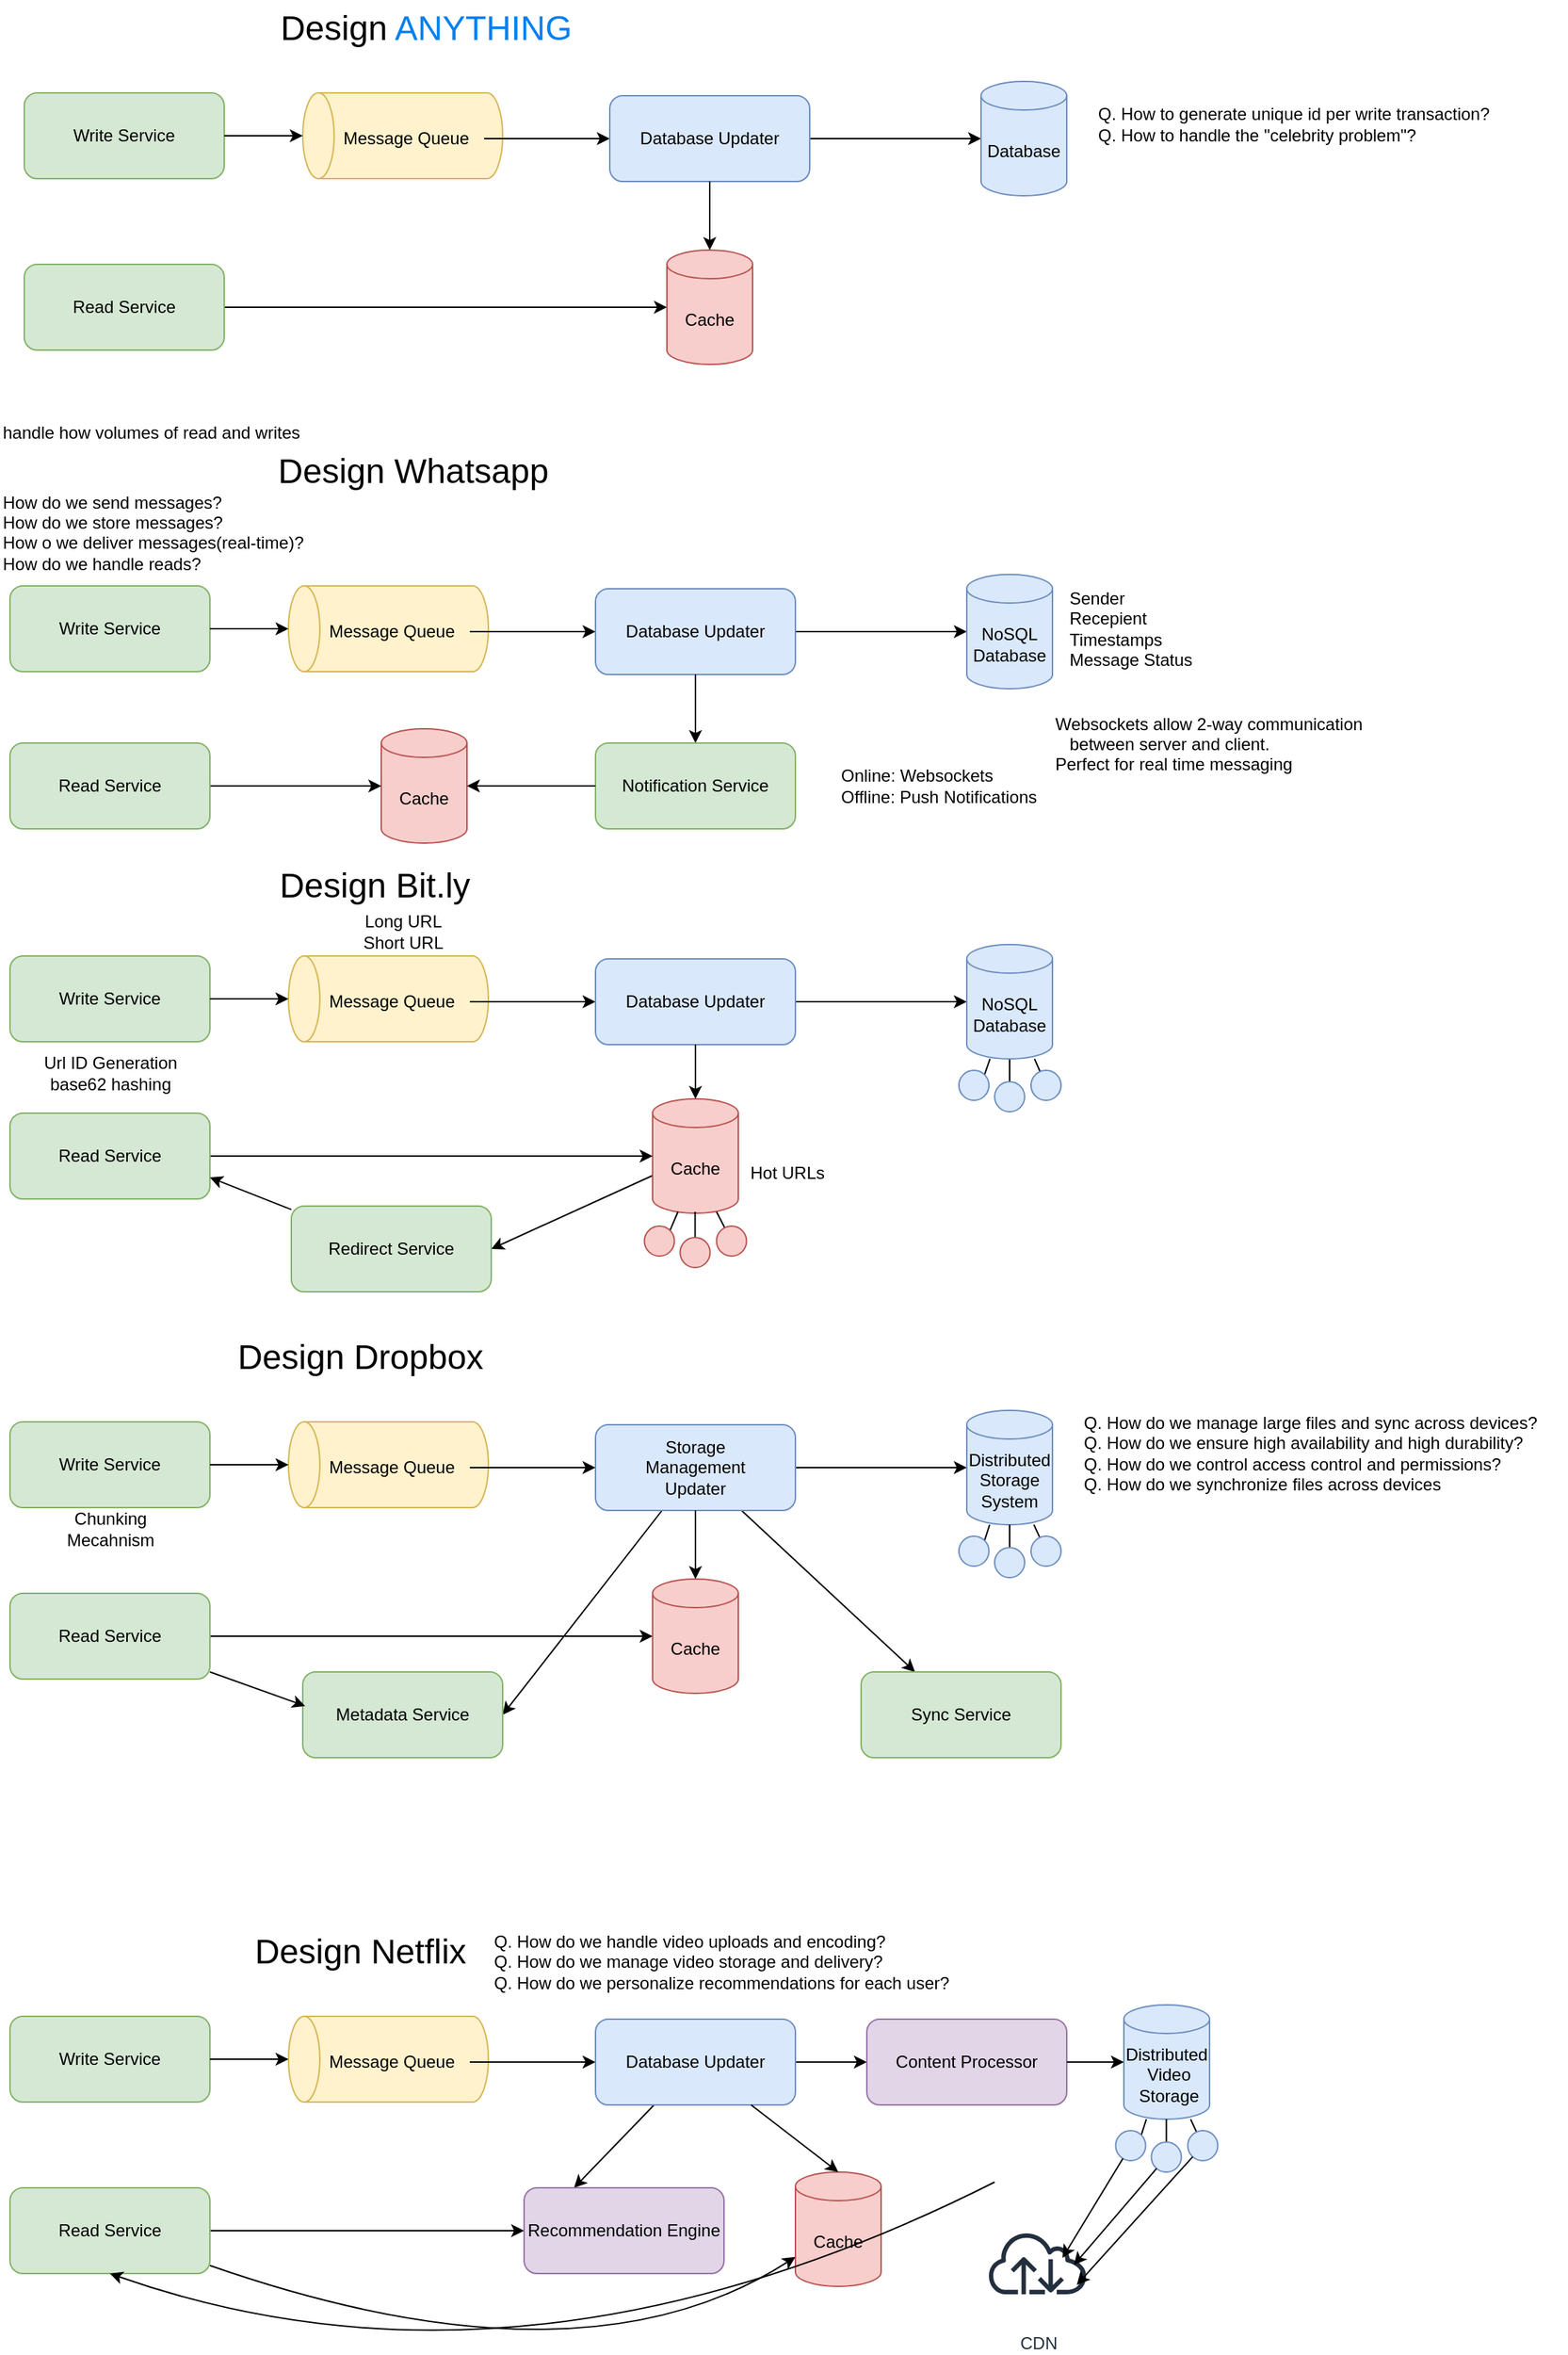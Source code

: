 <mxfile version="28.1.1">
  <diagram id="ZSuKhf0TKdE3VeI48JGF" name="Page-1">
    <mxGraphModel dx="1426" dy="794" grid="1" gridSize="10" guides="1" tooltips="1" connect="1" arrows="1" fold="1" page="1" pageScale="1" pageWidth="1100" pageHeight="850" math="0" shadow="0">
      <root>
        <mxCell id="0" />
        <mxCell id="1" parent="0" />
        <mxCell id="2" value="Write Service" style="rounded=1;whiteSpace=wrap;html=1;fillColor=#d5e8d4;strokeColor=#82b366;" parent="1" vertex="1">
          <mxGeometry x="20" y="65" width="140" height="60" as="geometry" />
        </mxCell>
        <mxCell id="3" value="&lt;font style=&quot;font-size: 24px;&quot;&gt;Design &lt;font style=&quot;color: rgb(0, 128, 240);&quot;&gt;ANYTHING&lt;/font&gt;&lt;/font&gt;" style="text;html=1;align=center;verticalAlign=middle;resizable=0;points=[];autosize=1;strokeColor=none;fillColor=none;" parent="1" vertex="1">
          <mxGeometry x="186" width="230" height="40" as="geometry" />
        </mxCell>
        <mxCell id="4" value="" style="shape=cylinder3;whiteSpace=wrap;html=1;boundedLbl=1;backgroundOutline=1;size=11;rotation=-90;textDirection=vertical-rl;fillColor=#fff2cc;strokeColor=#d6b656;" parent="1" vertex="1">
          <mxGeometry x="255" y="25" width="60" height="140" as="geometry" />
        </mxCell>
        <mxCell id="11" style="edgeStyle=none;html=1;" parent="1" source="5" target="6" edge="1">
          <mxGeometry relative="1" as="geometry" />
        </mxCell>
        <mxCell id="5" value="Message Queue" style="text;html=1;align=center;verticalAlign=middle;resizable=0;points=[];autosize=1;strokeColor=none;fillColor=none;" parent="1" vertex="1">
          <mxGeometry x="232" y="82" width="110" height="30" as="geometry" />
        </mxCell>
        <mxCell id="12" style="edgeStyle=none;html=1;" parent="1" source="6" target="7" edge="1">
          <mxGeometry relative="1" as="geometry" />
        </mxCell>
        <mxCell id="6" value="Database Updater" style="rounded=1;whiteSpace=wrap;html=1;fillColor=#dae8fc;strokeColor=#6c8ebf;" parent="1" vertex="1">
          <mxGeometry x="430" y="67" width="140" height="60" as="geometry" />
        </mxCell>
        <mxCell id="7" value="Database" style="shape=cylinder3;whiteSpace=wrap;html=1;boundedLbl=1;backgroundOutline=1;size=10;fillColor=#dae8fc;strokeColor=#6c8ebf;" parent="1" vertex="1">
          <mxGeometry x="690" y="57" width="60" height="80" as="geometry" />
        </mxCell>
        <mxCell id="14" style="edgeStyle=none;html=1;" parent="1" source="8" target="9" edge="1">
          <mxGeometry relative="1" as="geometry" />
        </mxCell>
        <mxCell id="8" value="Read Service" style="rounded=1;whiteSpace=wrap;html=1;fillColor=#d5e8d4;strokeColor=#82b366;" parent="1" vertex="1">
          <mxGeometry x="20" y="185" width="140" height="60" as="geometry" />
        </mxCell>
        <mxCell id="9" value="Cache" style="shape=cylinder3;whiteSpace=wrap;html=1;boundedLbl=1;backgroundOutline=1;size=10;fillColor=#f8cecc;strokeColor=#b85450;" parent="1" vertex="1">
          <mxGeometry x="470" y="175" width="60" height="80" as="geometry" />
        </mxCell>
        <mxCell id="10" style="edgeStyle=none;html=1;entryX=0.5;entryY=0;entryDx=0;entryDy=0;entryPerimeter=0;" parent="1" source="2" target="4" edge="1">
          <mxGeometry relative="1" as="geometry" />
        </mxCell>
        <mxCell id="13" style="edgeStyle=none;html=1;entryX=0.5;entryY=0;entryDx=0;entryDy=0;entryPerimeter=0;" parent="1" source="6" target="9" edge="1">
          <mxGeometry relative="1" as="geometry" />
        </mxCell>
        <mxCell id="15" value="&lt;font style=&quot;color: rgb(0, 0, 0);&quot;&gt;Q. How to generate unique id per write transaction?&lt;/font&gt;&lt;div&gt;&lt;font style=&quot;color: rgb(0, 0, 0);&quot;&gt;Q. How to handle the &quot;celebrity problem&quot;?&lt;/font&gt;&lt;/div&gt;" style="text;html=1;align=left;verticalAlign=middle;resizable=0;points=[];autosize=1;strokeColor=none;fillColor=none;" parent="1" vertex="1">
          <mxGeometry x="770" y="67" width="300" height="40" as="geometry" />
        </mxCell>
        <mxCell id="16" value="handle how volumes of read and writes" style="text;html=1;align=left;verticalAlign=middle;resizable=0;points=[];autosize=1;strokeColor=none;fillColor=none;" parent="1" vertex="1">
          <mxGeometry x="3" y="288" width="230" height="30" as="geometry" />
        </mxCell>
        <mxCell id="17" value="&lt;font style=&quot;font-size: 24px;&quot;&gt;Design Whatsapp&lt;/font&gt;" style="text;html=1;align=center;verticalAlign=middle;resizable=0;points=[];autosize=1;strokeColor=none;fillColor=none;" parent="1" vertex="1">
          <mxGeometry x="187" y="310" width="210" height="40" as="geometry" />
        </mxCell>
        <mxCell id="18" value="&lt;font style=&quot;color: rgb(0, 0, 0);&quot;&gt;How do we send messages?&lt;/font&gt;&lt;div&gt;&lt;font style=&quot;color: rgb(0, 0, 0);&quot;&gt;How do we store messages?&lt;/font&gt;&lt;/div&gt;&lt;div&gt;&lt;font style=&quot;color: rgb(0, 0, 0);&quot;&gt;How o we deliver messages(real-time)?&lt;/font&gt;&lt;/div&gt;&lt;div&gt;&lt;font style=&quot;color: rgb(0, 0, 0);&quot;&gt;How do we handle reads?&lt;/font&gt;&lt;/div&gt;&lt;div&gt;&lt;br&gt;&lt;/div&gt;" style="text;html=1;align=left;verticalAlign=middle;resizable=0;points=[];autosize=1;strokeColor=none;fillColor=none;" parent="1" vertex="1">
          <mxGeometry x="3" y="335" width="230" height="90" as="geometry" />
        </mxCell>
        <mxCell id="19" value="Write Service" style="rounded=1;whiteSpace=wrap;html=1;fillColor=#d5e8d4;strokeColor=#82b366;" parent="1" vertex="1">
          <mxGeometry x="10" y="410" width="140" height="60" as="geometry" />
        </mxCell>
        <mxCell id="20" value="" style="shape=cylinder3;whiteSpace=wrap;html=1;boundedLbl=1;backgroundOutline=1;size=11;rotation=-90;textDirection=vertical-rl;fillColor=#fff2cc;strokeColor=#d6b656;" parent="1" vertex="1">
          <mxGeometry x="245" y="370" width="60" height="140" as="geometry" />
        </mxCell>
        <mxCell id="21" style="edgeStyle=none;html=1;" parent="1" source="22" target="24" edge="1">
          <mxGeometry relative="1" as="geometry" />
        </mxCell>
        <mxCell id="22" value="Message Queue" style="text;html=1;align=center;verticalAlign=middle;resizable=0;points=[];autosize=1;strokeColor=none;fillColor=none;" parent="1" vertex="1">
          <mxGeometry x="222" y="427" width="110" height="30" as="geometry" />
        </mxCell>
        <mxCell id="23" style="edgeStyle=none;html=1;" parent="1" source="24" target="25" edge="1">
          <mxGeometry relative="1" as="geometry" />
        </mxCell>
        <mxCell id="24" value="Database Updater" style="rounded=1;whiteSpace=wrap;html=1;fillColor=#dae8fc;strokeColor=#6c8ebf;" parent="1" vertex="1">
          <mxGeometry x="420" y="412" width="140" height="60" as="geometry" />
        </mxCell>
        <mxCell id="25" value="NoSQL&lt;br&gt;Database" style="shape=cylinder3;whiteSpace=wrap;html=1;boundedLbl=1;backgroundOutline=1;size=10;fillColor=#dae8fc;strokeColor=#6c8ebf;" parent="1" vertex="1">
          <mxGeometry x="680" y="402" width="60" height="80" as="geometry" />
        </mxCell>
        <mxCell id="26" style="edgeStyle=none;html=1;entryX=0.5;entryY=0;entryDx=0;entryDy=0;entryPerimeter=0;" parent="1" source="19" target="20" edge="1">
          <mxGeometry relative="1" as="geometry" />
        </mxCell>
        <mxCell id="27" style="edgeStyle=none;html=1;entryX=0.5;entryY=0;entryDx=0;entryDy=0;entryPerimeter=0;" parent="1" source="24" edge="1">
          <mxGeometry relative="1" as="geometry">
            <mxPoint x="490" y="520" as="targetPoint" />
          </mxGeometry>
        </mxCell>
        <mxCell id="28" value="Sender&lt;br&gt;Recepient&lt;br&gt;Timestamps&lt;br&gt;Message Status" style="text;html=1;align=left;verticalAlign=middle;resizable=0;points=[];autosize=1;strokeColor=none;fillColor=none;" parent="1" vertex="1">
          <mxGeometry x="750" y="405" width="110" height="70" as="geometry" />
        </mxCell>
        <mxCell id="29" value="Notification Service" style="rounded=1;whiteSpace=wrap;html=1;fillColor=#d5e8d4;strokeColor=#82b366;" parent="1" vertex="1">
          <mxGeometry x="420" y="520" width="140" height="60" as="geometry" />
        </mxCell>
        <mxCell id="30" value="Online: Websockets&lt;br&gt;Offline: Push Notifications" style="text;html=1;align=left;verticalAlign=middle;resizable=0;points=[];autosize=1;strokeColor=none;fillColor=none;" parent="1" vertex="1">
          <mxGeometry x="590" y="530" width="160" height="40" as="geometry" />
        </mxCell>
        <mxCell id="31" value="&lt;font style=&quot;color: rgb(0, 0, 0);&quot;&gt;Websockets allow 2-way communication&amp;nbsp;&lt;/font&gt;&lt;div&gt;&lt;font style=&quot;color: rgb(0, 0, 0);&quot;&gt;&amp;nbsp; &amp;nbsp;between server and client.&lt;br&gt;Perfect for real time messaging&lt;/font&gt;&lt;div&gt;&lt;font style=&quot;color: rgb(0, 0, 0);&quot;&gt;&lt;br&gt;&lt;/font&gt;&lt;div&gt;&lt;br&gt;&lt;/div&gt;&lt;/div&gt;&lt;/div&gt;" style="text;html=1;align=left;verticalAlign=middle;resizable=0;points=[];autosize=1;strokeColor=none;fillColor=none;fontColor=#000000;" parent="1" vertex="1">
          <mxGeometry x="740" y="490" width="240" height="90" as="geometry" />
        </mxCell>
        <mxCell id="32" value="Cache" style="shape=cylinder3;whiteSpace=wrap;html=1;boundedLbl=1;backgroundOutline=1;size=10;fillColor=#f8cecc;strokeColor=#b85450;" parent="1" vertex="1">
          <mxGeometry x="270" y="510" width="60" height="80" as="geometry" />
        </mxCell>
        <mxCell id="34" style="edgeStyle=none;html=1;" parent="1" source="33" target="32" edge="1">
          <mxGeometry relative="1" as="geometry" />
        </mxCell>
        <mxCell id="33" value="Read Service" style="rounded=1;whiteSpace=wrap;html=1;fillColor=#d5e8d4;strokeColor=#82b366;" parent="1" vertex="1">
          <mxGeometry x="10" y="520" width="140" height="60" as="geometry" />
        </mxCell>
        <mxCell id="35" style="edgeStyle=none;html=1;entryX=1;entryY=0.5;entryDx=0;entryDy=0;entryPerimeter=0;" parent="1" source="29" target="32" edge="1">
          <mxGeometry relative="1" as="geometry" />
        </mxCell>
        <mxCell id="36" value="&lt;font style=&quot;font-size: 24px;&quot;&gt;Design Bit.ly&lt;/font&gt;" style="text;html=1;align=center;verticalAlign=middle;resizable=0;points=[];autosize=1;strokeColor=none;fillColor=none;" parent="1" vertex="1">
          <mxGeometry x="185" y="600" width="160" height="40" as="geometry" />
        </mxCell>
        <mxCell id="37" value="Write Service" style="rounded=1;whiteSpace=wrap;html=1;fillColor=#d5e8d4;strokeColor=#82b366;" parent="1" vertex="1">
          <mxGeometry x="10" y="669" width="140" height="60" as="geometry" />
        </mxCell>
        <mxCell id="38" value="" style="shape=cylinder3;whiteSpace=wrap;html=1;boundedLbl=1;backgroundOutline=1;size=11;rotation=-90;textDirection=vertical-rl;fillColor=#fff2cc;strokeColor=#d6b656;" parent="1" vertex="1">
          <mxGeometry x="245" y="629" width="60" height="140" as="geometry" />
        </mxCell>
        <mxCell id="39" style="edgeStyle=none;html=1;" parent="1" source="40" target="42" edge="1">
          <mxGeometry relative="1" as="geometry" />
        </mxCell>
        <mxCell id="40" value="Message Queue" style="text;html=1;align=center;verticalAlign=middle;resizable=0;points=[];autosize=1;strokeColor=none;fillColor=none;" parent="1" vertex="1">
          <mxGeometry x="222" y="686" width="110" height="30" as="geometry" />
        </mxCell>
        <mxCell id="41" style="edgeStyle=none;html=1;" parent="1" source="42" target="43" edge="1">
          <mxGeometry relative="1" as="geometry" />
        </mxCell>
        <mxCell id="42" value="Database Updater" style="rounded=1;whiteSpace=wrap;html=1;fillColor=#dae8fc;strokeColor=#6c8ebf;" parent="1" vertex="1">
          <mxGeometry x="420" y="671" width="140" height="60" as="geometry" />
        </mxCell>
        <mxCell id="62" style="edgeStyle=none;html=1;entryX=1;entryY=0;entryDx=0;entryDy=0;endArrow=none;endFill=0;" parent="1" source="43" target="59" edge="1">
          <mxGeometry relative="1" as="geometry" />
        </mxCell>
        <mxCell id="64" style="edgeStyle=none;html=1;endArrow=none;endFill=0;" parent="1" source="43" target="61" edge="1">
          <mxGeometry relative="1" as="geometry" />
        </mxCell>
        <mxCell id="65" style="edgeStyle=none;html=1;endArrow=none;endFill=0;" parent="1" source="43" target="60" edge="1">
          <mxGeometry relative="1" as="geometry" />
        </mxCell>
        <mxCell id="43" value="NoSQL&lt;br&gt;Database" style="shape=cylinder3;whiteSpace=wrap;html=1;boundedLbl=1;backgroundOutline=1;size=10;fillColor=#dae8fc;strokeColor=#6c8ebf;" parent="1" vertex="1">
          <mxGeometry x="680" y="661" width="60" height="80" as="geometry" />
        </mxCell>
        <mxCell id="44" style="edgeStyle=none;html=1;entryX=0.5;entryY=0;entryDx=0;entryDy=0;entryPerimeter=0;" parent="1" source="37" target="38" edge="1">
          <mxGeometry relative="1" as="geometry" />
        </mxCell>
        <mxCell id="75" style="edgeStyle=none;html=1;entryX=1;entryY=0.5;entryDx=0;entryDy=0;" parent="1" source="50" target="74" edge="1">
          <mxGeometry relative="1" as="geometry" />
        </mxCell>
        <mxCell id="50" value="Cache" style="shape=cylinder3;whiteSpace=wrap;html=1;boundedLbl=1;backgroundOutline=1;size=10;fillColor=#f8cecc;strokeColor=#b85450;" parent="1" vertex="1">
          <mxGeometry x="460" y="769" width="60" height="80" as="geometry" />
        </mxCell>
        <mxCell id="51" style="edgeStyle=none;html=1;" parent="1" source="52" target="50" edge="1">
          <mxGeometry relative="1" as="geometry" />
        </mxCell>
        <mxCell id="52" value="Read Service" style="rounded=1;whiteSpace=wrap;html=1;fillColor=#d5e8d4;strokeColor=#82b366;" parent="1" vertex="1">
          <mxGeometry x="10" y="779" width="140" height="60" as="geometry" />
        </mxCell>
        <mxCell id="55" value="Url ID Generation&lt;br&gt;base62 hashing" style="text;html=1;align=center;verticalAlign=middle;resizable=0;points=[];autosize=1;strokeColor=none;fillColor=none;" parent="1" vertex="1">
          <mxGeometry x="20" y="731" width="120" height="40" as="geometry" />
        </mxCell>
        <mxCell id="56" value="Long URL &lt;br&gt;Short URL" style="text;html=1;align=center;verticalAlign=middle;resizable=0;points=[];autosize=1;strokeColor=none;fillColor=none;" parent="1" vertex="1">
          <mxGeometry x="245" y="632" width="80" height="40" as="geometry" />
        </mxCell>
        <mxCell id="57" style="edgeStyle=none;html=1;entryX=0.5;entryY=0;entryDx=0;entryDy=0;entryPerimeter=0;" parent="1" source="42" target="50" edge="1">
          <mxGeometry relative="1" as="geometry" />
        </mxCell>
        <mxCell id="58" value="Hot URLs&lt;div&gt;&lt;br&gt;&lt;/div&gt;" style="text;html=1;align=center;verticalAlign=middle;resizable=0;points=[];autosize=1;strokeColor=none;fillColor=none;" parent="1" vertex="1">
          <mxGeometry x="514" y="808" width="80" height="40" as="geometry" />
        </mxCell>
        <mxCell id="59" value="" style="ellipse;whiteSpace=wrap;html=1;aspect=fixed;fillColor=#dae8fc;strokeColor=#6c8ebf;" parent="1" vertex="1">
          <mxGeometry x="674.5" y="749" width="21" height="21" as="geometry" />
        </mxCell>
        <mxCell id="60" value="" style="ellipse;whiteSpace=wrap;html=1;aspect=fixed;fillColor=#dae8fc;strokeColor=#6c8ebf;" parent="1" vertex="1">
          <mxGeometry x="725" y="749" width="21" height="21" as="geometry" />
        </mxCell>
        <mxCell id="61" value="" style="ellipse;whiteSpace=wrap;html=1;aspect=fixed;fillColor=#dae8fc;strokeColor=#6c8ebf;" parent="1" vertex="1">
          <mxGeometry x="699.5" y="757" width="21" height="21" as="geometry" />
        </mxCell>
        <mxCell id="68" style="edgeStyle=none;html=1;entryX=1;entryY=0;entryDx=0;entryDy=0;endArrow=none;endFill=0;" parent="1" target="71" edge="1">
          <mxGeometry relative="1" as="geometry">
            <mxPoint x="477.75" y="848" as="sourcePoint" />
          </mxGeometry>
        </mxCell>
        <mxCell id="69" style="edgeStyle=none;html=1;endArrow=none;endFill=0;" parent="1" target="73" edge="1">
          <mxGeometry relative="1" as="geometry">
            <mxPoint x="489.75" y="848" as="sourcePoint" />
          </mxGeometry>
        </mxCell>
        <mxCell id="70" style="edgeStyle=none;html=1;endArrow=none;endFill=0;" parent="1" target="72" edge="1">
          <mxGeometry relative="1" as="geometry">
            <mxPoint x="504.75" y="848" as="sourcePoint" />
          </mxGeometry>
        </mxCell>
        <mxCell id="71" value="" style="ellipse;whiteSpace=wrap;html=1;aspect=fixed;fillColor=#f8cecc;strokeColor=#b85450;" parent="1" vertex="1">
          <mxGeometry x="454.25" y="858" width="21" height="21" as="geometry" />
        </mxCell>
        <mxCell id="72" value="" style="ellipse;whiteSpace=wrap;html=1;aspect=fixed;fillColor=#f8cecc;strokeColor=#b85450;" parent="1" vertex="1">
          <mxGeometry x="504.75" y="858" width="21" height="21" as="geometry" />
        </mxCell>
        <mxCell id="73" value="" style="ellipse;whiteSpace=wrap;html=1;aspect=fixed;fillColor=#f8cecc;strokeColor=#b85450;" parent="1" vertex="1">
          <mxGeometry x="479.25" y="866" width="21" height="21" as="geometry" />
        </mxCell>
        <mxCell id="76" style="edgeStyle=none;html=1;entryX=1;entryY=0.75;entryDx=0;entryDy=0;" parent="1" source="74" target="52" edge="1">
          <mxGeometry relative="1" as="geometry" />
        </mxCell>
        <mxCell id="74" value="Redirect Service" style="rounded=1;whiteSpace=wrap;html=1;fillColor=#d5e8d4;strokeColor=#82b366;" parent="1" vertex="1">
          <mxGeometry x="207" y="844" width="140" height="60" as="geometry" />
        </mxCell>
        <mxCell id="77" value="Write Service" style="rounded=1;whiteSpace=wrap;html=1;fillColor=#d5e8d4;strokeColor=#82b366;" parent="1" vertex="1">
          <mxGeometry x="10" y="995" width="140" height="60" as="geometry" />
        </mxCell>
        <mxCell id="78" value="&lt;font style=&quot;font-size: 24px;&quot;&gt;Design Dropbox&lt;/font&gt;" style="text;html=1;align=center;verticalAlign=middle;resizable=0;points=[];autosize=1;strokeColor=none;fillColor=none;" parent="1" vertex="1">
          <mxGeometry x="155" y="930" width="200" height="40" as="geometry" />
        </mxCell>
        <mxCell id="79" value="" style="shape=cylinder3;whiteSpace=wrap;html=1;boundedLbl=1;backgroundOutline=1;size=11;rotation=-90;textDirection=vertical-rl;fillColor=#fff2cc;strokeColor=#d6b656;" parent="1" vertex="1">
          <mxGeometry x="245" y="955" width="60" height="140" as="geometry" />
        </mxCell>
        <mxCell id="80" style="edgeStyle=none;html=1;" parent="1" source="81" target="83" edge="1">
          <mxGeometry relative="1" as="geometry" />
        </mxCell>
        <mxCell id="81" value="Message Queue" style="text;html=1;align=center;verticalAlign=middle;resizable=0;points=[];autosize=1;strokeColor=none;fillColor=none;" parent="1" vertex="1">
          <mxGeometry x="222" y="1012" width="110" height="30" as="geometry" />
        </mxCell>
        <mxCell id="82" style="edgeStyle=none;html=1;" parent="1" source="83" target="84" edge="1">
          <mxGeometry relative="1" as="geometry" />
        </mxCell>
        <mxCell id="100" style="edgeStyle=none;html=1;entryX=1;entryY=0.5;entryDx=0;entryDy=0;" parent="1" source="83" target="98" edge="1">
          <mxGeometry relative="1" as="geometry" />
        </mxCell>
        <mxCell id="102" style="edgeStyle=none;html=1;" parent="1" source="83" target="101" edge="1">
          <mxGeometry relative="1" as="geometry" />
        </mxCell>
        <mxCell id="83" value="Storage &lt;br&gt;Management &lt;br&gt;Updater" style="rounded=1;whiteSpace=wrap;html=1;fillColor=#dae8fc;strokeColor=#6c8ebf;" parent="1" vertex="1">
          <mxGeometry x="420" y="997" width="140" height="60" as="geometry" />
        </mxCell>
        <mxCell id="84" value="Distributed Storage System" style="shape=cylinder3;whiteSpace=wrap;html=1;boundedLbl=1;backgroundOutline=1;size=10;fillColor=#dae8fc;strokeColor=#6c8ebf;" parent="1" vertex="1">
          <mxGeometry x="680" y="987" width="60" height="80" as="geometry" />
        </mxCell>
        <mxCell id="85" style="edgeStyle=none;html=1;" parent="1" source="86" target="87" edge="1">
          <mxGeometry relative="1" as="geometry" />
        </mxCell>
        <mxCell id="86" value="Read Service" style="rounded=1;whiteSpace=wrap;html=1;fillColor=#d5e8d4;strokeColor=#82b366;" parent="1" vertex="1">
          <mxGeometry x="10" y="1115" width="140" height="60" as="geometry" />
        </mxCell>
        <mxCell id="87" value="Cache" style="shape=cylinder3;whiteSpace=wrap;html=1;boundedLbl=1;backgroundOutline=1;size=10;fillColor=#f8cecc;strokeColor=#b85450;" parent="1" vertex="1">
          <mxGeometry x="460" y="1105" width="60" height="80" as="geometry" />
        </mxCell>
        <mxCell id="88" style="edgeStyle=none;html=1;entryX=0.5;entryY=0;entryDx=0;entryDy=0;entryPerimeter=0;" parent="1" source="77" target="79" edge="1">
          <mxGeometry relative="1" as="geometry" />
        </mxCell>
        <mxCell id="89" style="edgeStyle=none;html=1;entryX=0.5;entryY=0;entryDx=0;entryDy=0;entryPerimeter=0;" parent="1" source="83" target="87" edge="1">
          <mxGeometry relative="1" as="geometry" />
        </mxCell>
        <mxCell id="90" value="&lt;font style=&quot;color: rgb(0, 0, 0);&quot;&gt;Q. How do we manage large files and sync across devices?&lt;/font&gt;&lt;div&gt;&lt;font style=&quot;color: rgb(0, 0, 0);&quot;&gt;Q. How do we ensure high availability and high durability?&lt;br&gt;Q. How do we control access control and permissions?&lt;br&gt;Q. How do we synchronize files across devices&lt;/font&gt;&lt;/div&gt;" style="text;html=1;align=left;verticalAlign=middle;resizable=0;points=[];autosize=1;strokeColor=none;fillColor=none;" parent="1" vertex="1">
          <mxGeometry x="760" y="982" width="340" height="70" as="geometry" />
        </mxCell>
        <mxCell id="91" value="Chunking &lt;br&gt;Mecahnism" style="text;html=1;align=center;verticalAlign=middle;resizable=0;points=[];autosize=1;strokeColor=none;fillColor=none;" parent="1" vertex="1">
          <mxGeometry x="40" y="1050" width="80" height="40" as="geometry" />
        </mxCell>
        <mxCell id="92" style="edgeStyle=none;html=1;entryX=1;entryY=0;entryDx=0;entryDy=0;endArrow=none;endFill=0;" parent="1" target="95" edge="1">
          <mxGeometry relative="1" as="geometry">
            <mxPoint x="696" y="1067" as="sourcePoint" />
          </mxGeometry>
        </mxCell>
        <mxCell id="93" style="edgeStyle=none;html=1;endArrow=none;endFill=0;" parent="1" target="97" edge="1">
          <mxGeometry relative="1" as="geometry">
            <mxPoint x="710" y="1067" as="sourcePoint" />
          </mxGeometry>
        </mxCell>
        <mxCell id="94" style="edgeStyle=none;html=1;endArrow=none;endFill=0;" parent="1" target="96" edge="1">
          <mxGeometry relative="1" as="geometry">
            <mxPoint x="727" y="1067" as="sourcePoint" />
          </mxGeometry>
        </mxCell>
        <mxCell id="95" value="" style="ellipse;whiteSpace=wrap;html=1;aspect=fixed;fillColor=#dae8fc;strokeColor=#6c8ebf;" parent="1" vertex="1">
          <mxGeometry x="674.5" y="1075" width="21" height="21" as="geometry" />
        </mxCell>
        <mxCell id="96" value="" style="ellipse;whiteSpace=wrap;html=1;aspect=fixed;fillColor=#dae8fc;strokeColor=#6c8ebf;" parent="1" vertex="1">
          <mxGeometry x="725" y="1075" width="21" height="21" as="geometry" />
        </mxCell>
        <mxCell id="97" value="" style="ellipse;whiteSpace=wrap;html=1;aspect=fixed;fillColor=#dae8fc;strokeColor=#6c8ebf;" parent="1" vertex="1">
          <mxGeometry x="699.5" y="1083" width="21" height="21" as="geometry" />
        </mxCell>
        <mxCell id="98" value="Metadata Service" style="rounded=1;whiteSpace=wrap;html=1;fillColor=#d5e8d4;strokeColor=#82b366;" parent="1" vertex="1">
          <mxGeometry x="215" y="1170" width="140" height="60" as="geometry" />
        </mxCell>
        <mxCell id="99" style="edgeStyle=none;html=1;entryX=0.012;entryY=0.397;entryDx=0;entryDy=0;entryPerimeter=0;" parent="1" source="86" target="98" edge="1">
          <mxGeometry relative="1" as="geometry" />
        </mxCell>
        <mxCell id="101" value="Sync Service" style="rounded=1;whiteSpace=wrap;html=1;fillColor=#d5e8d4;strokeColor=#82b366;" parent="1" vertex="1">
          <mxGeometry x="606" y="1170" width="140" height="60" as="geometry" />
        </mxCell>
        <mxCell id="103" value="Write Service" style="rounded=1;whiteSpace=wrap;html=1;fillColor=#d5e8d4;strokeColor=#82b366;" parent="1" vertex="1">
          <mxGeometry x="10" y="1411" width="140" height="60" as="geometry" />
        </mxCell>
        <mxCell id="104" value="&lt;font style=&quot;font-size: 24px;&quot;&gt;Design Netflix&lt;/font&gt;" style="text;html=1;align=center;verticalAlign=middle;resizable=0;points=[];autosize=1;strokeColor=none;fillColor=none;" parent="1" vertex="1">
          <mxGeometry x="170" y="1346" width="170" height="40" as="geometry" />
        </mxCell>
        <mxCell id="105" value="" style="shape=cylinder3;whiteSpace=wrap;html=1;boundedLbl=1;backgroundOutline=1;size=11;rotation=-90;textDirection=vertical-rl;fillColor=#fff2cc;strokeColor=#d6b656;" parent="1" vertex="1">
          <mxGeometry x="245" y="1371" width="60" height="140" as="geometry" />
        </mxCell>
        <mxCell id="106" style="edgeStyle=none;html=1;" parent="1" source="107" target="109" edge="1">
          <mxGeometry relative="1" as="geometry" />
        </mxCell>
        <mxCell id="107" value="Message Queue" style="text;html=1;align=center;verticalAlign=middle;resizable=0;points=[];autosize=1;strokeColor=none;fillColor=none;" parent="1" vertex="1">
          <mxGeometry x="222" y="1428" width="110" height="30" as="geometry" />
        </mxCell>
        <mxCell id="118" style="edgeStyle=none;html=1;" parent="1" source="109" target="117" edge="1">
          <mxGeometry relative="1" as="geometry" />
        </mxCell>
        <mxCell id="132" style="edgeStyle=none;html=1;entryX=0.25;entryY=0;entryDx=0;entryDy=0;" parent="1" source="109" target="130" edge="1">
          <mxGeometry relative="1" as="geometry" />
        </mxCell>
        <mxCell id="109" value="Database Updater" style="rounded=1;whiteSpace=wrap;html=1;fillColor=#dae8fc;strokeColor=#6c8ebf;" parent="1" vertex="1">
          <mxGeometry x="420" y="1413" width="140" height="60" as="geometry" />
        </mxCell>
        <mxCell id="110" value="Distributed&lt;br&gt;&amp;nbsp;Video&lt;br&gt;&amp;nbsp;Storage" style="shape=cylinder3;whiteSpace=wrap;html=1;boundedLbl=1;backgroundOutline=1;size=10;fillColor=#dae8fc;strokeColor=#6c8ebf;" parent="1" vertex="1">
          <mxGeometry x="790" y="1403" width="60" height="80" as="geometry" />
        </mxCell>
        <mxCell id="131" style="edgeStyle=none;html=1;" parent="1" source="112" target="130" edge="1">
          <mxGeometry relative="1" as="geometry" />
        </mxCell>
        <mxCell id="138" style="edgeStyle=none;html=1;rounded=0;curved=1;" parent="1" source="112" target="113" edge="1">
          <mxGeometry relative="1" as="geometry">
            <Array as="points">
              <mxPoint x="410" y="1676" />
            </Array>
          </mxGeometry>
        </mxCell>
        <mxCell id="112" value="Read Service" style="rounded=1;whiteSpace=wrap;html=1;fillColor=#d5e8d4;strokeColor=#82b366;" parent="1" vertex="1">
          <mxGeometry x="10" y="1531" width="140" height="60" as="geometry" />
        </mxCell>
        <mxCell id="113" value="Cache" style="shape=cylinder3;whiteSpace=wrap;html=1;boundedLbl=1;backgroundOutline=1;size=10;fillColor=#f8cecc;strokeColor=#b85450;" parent="1" vertex="1">
          <mxGeometry x="560" y="1520" width="60" height="80" as="geometry" />
        </mxCell>
        <mxCell id="114" style="edgeStyle=none;html=1;entryX=0.5;entryY=0;entryDx=0;entryDy=0;entryPerimeter=0;" parent="1" source="103" target="105" edge="1">
          <mxGeometry relative="1" as="geometry" />
        </mxCell>
        <mxCell id="115" style="edgeStyle=none;html=1;entryX=0.5;entryY=0;entryDx=0;entryDy=0;entryPerimeter=0;" parent="1" source="109" target="113" edge="1">
          <mxGeometry relative="1" as="geometry" />
        </mxCell>
        <mxCell id="116" value="&lt;font style=&quot;color: rgb(0, 0, 0);&quot;&gt;Q. How do we handle video uploads and encoding?&lt;/font&gt;&lt;div&gt;&lt;font style=&quot;color: rgb(0, 0, 0);&quot;&gt;Q. How do we manage video storage and delivery?&lt;br&gt;Q. How do we personalize recommendations for each user?&lt;/font&gt;&lt;/div&gt;" style="text;html=1;align=left;verticalAlign=middle;resizable=0;points=[];autosize=1;strokeColor=none;fillColor=none;" parent="1" vertex="1">
          <mxGeometry x="347" y="1343" width="340" height="60" as="geometry" />
        </mxCell>
        <mxCell id="117" value="Content Processor" style="rounded=1;whiteSpace=wrap;html=1;fillColor=#e1d5e7;strokeColor=#9673a6;" parent="1" vertex="1">
          <mxGeometry x="610" y="1413" width="140" height="60" as="geometry" />
        </mxCell>
        <mxCell id="119" style="edgeStyle=none;html=1;entryX=0;entryY=0.5;entryDx=0;entryDy=0;entryPerimeter=0;" parent="1" source="117" target="110" edge="1">
          <mxGeometry relative="1" as="geometry" />
        </mxCell>
        <mxCell id="120" value="CDN" style="sketch=0;outlineConnect=0;fontColor=#232F3E;gradientColor=none;strokeColor=#232F3E;fillColor=#ffffff;dashed=0;verticalLabelPosition=bottom;verticalAlign=top;align=center;html=1;fontSize=12;fontStyle=0;aspect=fixed;shape=mxgraph.aws4.resourceIcon;resIcon=mxgraph.aws4.internet;" parent="1" vertex="1">
          <mxGeometry x="687" y="1541" width="85" height="85" as="geometry" />
        </mxCell>
        <mxCell id="121" style="edgeStyle=none;html=1;entryX=1;entryY=0;entryDx=0;entryDy=0;endArrow=none;endFill=0;" parent="1" target="124" edge="1">
          <mxGeometry relative="1" as="geometry">
            <mxPoint x="805.75" y="1483" as="sourcePoint" />
          </mxGeometry>
        </mxCell>
        <mxCell id="122" style="edgeStyle=none;html=1;endArrow=none;endFill=0;" parent="1" target="126" edge="1">
          <mxGeometry relative="1" as="geometry">
            <mxPoint x="819.75" y="1483" as="sourcePoint" />
          </mxGeometry>
        </mxCell>
        <mxCell id="123" style="edgeStyle=none;html=1;endArrow=none;endFill=0;" parent="1" target="125" edge="1">
          <mxGeometry relative="1" as="geometry">
            <mxPoint x="836.75" y="1483" as="sourcePoint" />
          </mxGeometry>
        </mxCell>
        <mxCell id="124" value="" style="ellipse;whiteSpace=wrap;html=1;aspect=fixed;fillColor=#dae8fc;strokeColor=#6c8ebf;" parent="1" vertex="1">
          <mxGeometry x="784.25" y="1491" width="21" height="21" as="geometry" />
        </mxCell>
        <mxCell id="125" value="" style="ellipse;whiteSpace=wrap;html=1;aspect=fixed;fillColor=#dae8fc;strokeColor=#6c8ebf;" parent="1" vertex="1">
          <mxGeometry x="834.75" y="1491" width="21" height="21" as="geometry" />
        </mxCell>
        <mxCell id="126" value="" style="ellipse;whiteSpace=wrap;html=1;aspect=fixed;fillColor=#dae8fc;strokeColor=#6c8ebf;" parent="1" vertex="1">
          <mxGeometry x="809.25" y="1499" width="21" height="21" as="geometry" />
        </mxCell>
        <mxCell id="127" style="edgeStyle=none;html=1;entryX=0.706;entryY=0.459;entryDx=0;entryDy=0;entryPerimeter=0;" parent="1" source="124" target="120" edge="1">
          <mxGeometry relative="1" as="geometry" />
        </mxCell>
        <mxCell id="128" style="edgeStyle=none;html=1;entryX=0.8;entryY=0.518;entryDx=0;entryDy=0;entryPerimeter=0;" parent="1" source="126" target="120" edge="1">
          <mxGeometry relative="1" as="geometry" />
        </mxCell>
        <mxCell id="129" style="edgeStyle=none;html=1;entryX=0.824;entryY=0.682;entryDx=0;entryDy=0;entryPerimeter=0;" parent="1" source="125" target="120" edge="1">
          <mxGeometry relative="1" as="geometry" />
        </mxCell>
        <mxCell id="130" value="Recommendation Engine" style="rounded=1;whiteSpace=wrap;html=1;fillColor=#e1d5e7;strokeColor=#9673a6;" parent="1" vertex="1">
          <mxGeometry x="370" y="1531" width="140" height="60" as="geometry" />
        </mxCell>
        <mxCell id="137" style="edgeStyle=none;html=1;entryX=0.5;entryY=1;entryDx=0;entryDy=0;rounded=0;curved=1;" parent="1" target="112" edge="1">
          <mxGeometry relative="1" as="geometry">
            <mxPoint x="699.5" y="1526.996" as="sourcePoint" />
            <mxPoint x="99.5" y="1538.65" as="targetPoint" />
            <Array as="points">
              <mxPoint x="370" y="1693" />
            </Array>
          </mxGeometry>
        </mxCell>
      </root>
    </mxGraphModel>
  </diagram>
</mxfile>
